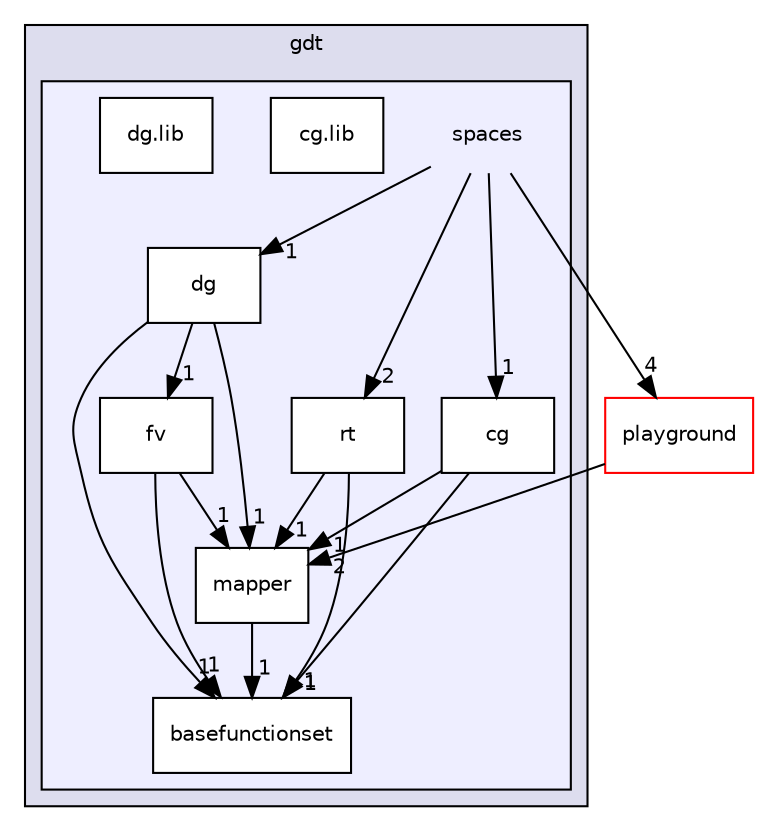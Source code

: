 digraph "spaces" {
  compound=true
  node [ fontsize="10", fontname="Helvetica"];
  edge [ labelfontsize="10", labelfontname="Helvetica"];
  subgraph clusterdir_34906b46abd2322068aa0195bd244708 {
    graph [ bgcolor="#ddddee", pencolor="black", label="gdt" fontname="Helvetica", fontsize="10", URL="dir_34906b46abd2322068aa0195bd244708.html"]
  subgraph clusterdir_43d0cc378a1b7044a9ebea179385123e {
    graph [ bgcolor="#eeeeff", pencolor="black", label="" URL="dir_43d0cc378a1b7044a9ebea179385123e.html"];
    dir_43d0cc378a1b7044a9ebea179385123e [shape=plaintext label="spaces"];
    dir_dc997fc843822e71a488a6abc4208a36 [shape=box label="basefunctionset" color="black" fillcolor="white" style="filled" URL="dir_dc997fc843822e71a488a6abc4208a36.html"];
    dir_8810c78045fa6d2c4101eaee404b9d94 [shape=box label="cg" color="black" fillcolor="white" style="filled" URL="dir_8810c78045fa6d2c4101eaee404b9d94.html"];
    dir_55c6d0818a46b98cc45ff4fd30404222 [shape=box label="cg.lib" color="black" fillcolor="white" style="filled" URL="dir_55c6d0818a46b98cc45ff4fd30404222.html"];
    dir_65a4c0ae52146272d3e79ba17c156cf7 [shape=box label="dg" color="black" fillcolor="white" style="filled" URL="dir_65a4c0ae52146272d3e79ba17c156cf7.html"];
    dir_2a825108286736277bdb321da1678c8e [shape=box label="dg.lib" color="black" fillcolor="white" style="filled" URL="dir_2a825108286736277bdb321da1678c8e.html"];
    dir_7a28e360d679498cecdfff85df55ba04 [shape=box label="fv" color="black" fillcolor="white" style="filled" URL="dir_7a28e360d679498cecdfff85df55ba04.html"];
    dir_8ffeda8956c8f3fe760ec61ab5caadd9 [shape=box label="mapper" color="black" fillcolor="white" style="filled" URL="dir_8ffeda8956c8f3fe760ec61ab5caadd9.html"];
    dir_f2fc881e1f51fc3b68fa4e14cf3aa02b [shape=box label="rt" color="black" fillcolor="white" style="filled" URL="dir_f2fc881e1f51fc3b68fa4e14cf3aa02b.html"];
  }
  }
  dir_1eea3f25d96e3194dad91b986d4f2dcc [shape=box label="playground" fillcolor="white" style="filled" color="red" URL="dir_1eea3f25d96e3194dad91b986d4f2dcc.html"];
  dir_7a28e360d679498cecdfff85df55ba04->dir_8ffeda8956c8f3fe760ec61ab5caadd9 [headlabel="1", labeldistance=1.5 headhref="dir_000022_000023.html"];
  dir_7a28e360d679498cecdfff85df55ba04->dir_dc997fc843822e71a488a6abc4208a36 [headlabel="1", labeldistance=1.5 headhref="dir_000022_000019.html"];
  dir_8810c78045fa6d2c4101eaee404b9d94->dir_8ffeda8956c8f3fe760ec61ab5caadd9 [headlabel="1", labeldistance=1.5 headhref="dir_000020_000023.html"];
  dir_8810c78045fa6d2c4101eaee404b9d94->dir_dc997fc843822e71a488a6abc4208a36 [headlabel="1", labeldistance=1.5 headhref="dir_000020_000019.html"];
  dir_8ffeda8956c8f3fe760ec61ab5caadd9->dir_dc997fc843822e71a488a6abc4208a36 [headlabel="1", labeldistance=1.5 headhref="dir_000023_000019.html"];
  dir_f2fc881e1f51fc3b68fa4e14cf3aa02b->dir_8ffeda8956c8f3fe760ec61ab5caadd9 [headlabel="1", labeldistance=1.5 headhref="dir_000024_000023.html"];
  dir_f2fc881e1f51fc3b68fa4e14cf3aa02b->dir_dc997fc843822e71a488a6abc4208a36 [headlabel="1", labeldistance=1.5 headhref="dir_000024_000019.html"];
  dir_43d0cc378a1b7044a9ebea179385123e->dir_8810c78045fa6d2c4101eaee404b9d94 [headlabel="1", labeldistance=1.5 headhref="dir_000007_000020.html"];
  dir_43d0cc378a1b7044a9ebea179385123e->dir_f2fc881e1f51fc3b68fa4e14cf3aa02b [headlabel="2", labeldistance=1.5 headhref="dir_000007_000024.html"];
  dir_43d0cc378a1b7044a9ebea179385123e->dir_1eea3f25d96e3194dad91b986d4f2dcc [headlabel="4", labeldistance=1.5 headhref="dir_000007_000014.html"];
  dir_43d0cc378a1b7044a9ebea179385123e->dir_65a4c0ae52146272d3e79ba17c156cf7 [headlabel="1", labeldistance=1.5 headhref="dir_000007_000021.html"];
  dir_1eea3f25d96e3194dad91b986d4f2dcc->dir_8ffeda8956c8f3fe760ec61ab5caadd9 [headlabel="2", labeldistance=1.5 headhref="dir_000014_000023.html"];
  dir_65a4c0ae52146272d3e79ba17c156cf7->dir_7a28e360d679498cecdfff85df55ba04 [headlabel="1", labeldistance=1.5 headhref="dir_000021_000022.html"];
  dir_65a4c0ae52146272d3e79ba17c156cf7->dir_8ffeda8956c8f3fe760ec61ab5caadd9 [headlabel="1", labeldistance=1.5 headhref="dir_000021_000023.html"];
  dir_65a4c0ae52146272d3e79ba17c156cf7->dir_dc997fc843822e71a488a6abc4208a36 [headlabel="1", labeldistance=1.5 headhref="dir_000021_000019.html"];
}
